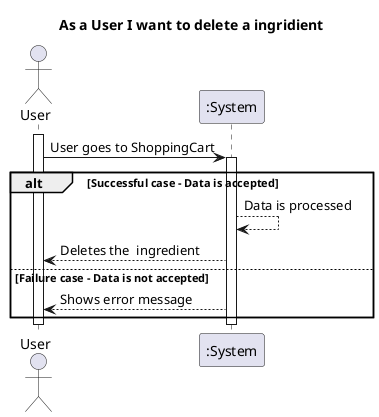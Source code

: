 @startuml
actor User as MD
title As a User I want to delete a ingridient
activate MD

MD -> ":System" : User goes to ShoppingCart
activate ":System"

alt Successful case - Data is accepted

    ":System" --> ":System" : Data is processed
    ":System" --> MD : Deletes the  ingredient
else Failure case - Data is not accepted
    ":System" --> MD : Shows error message
end

deactivate ":System"
deactivate MD
@enduml
